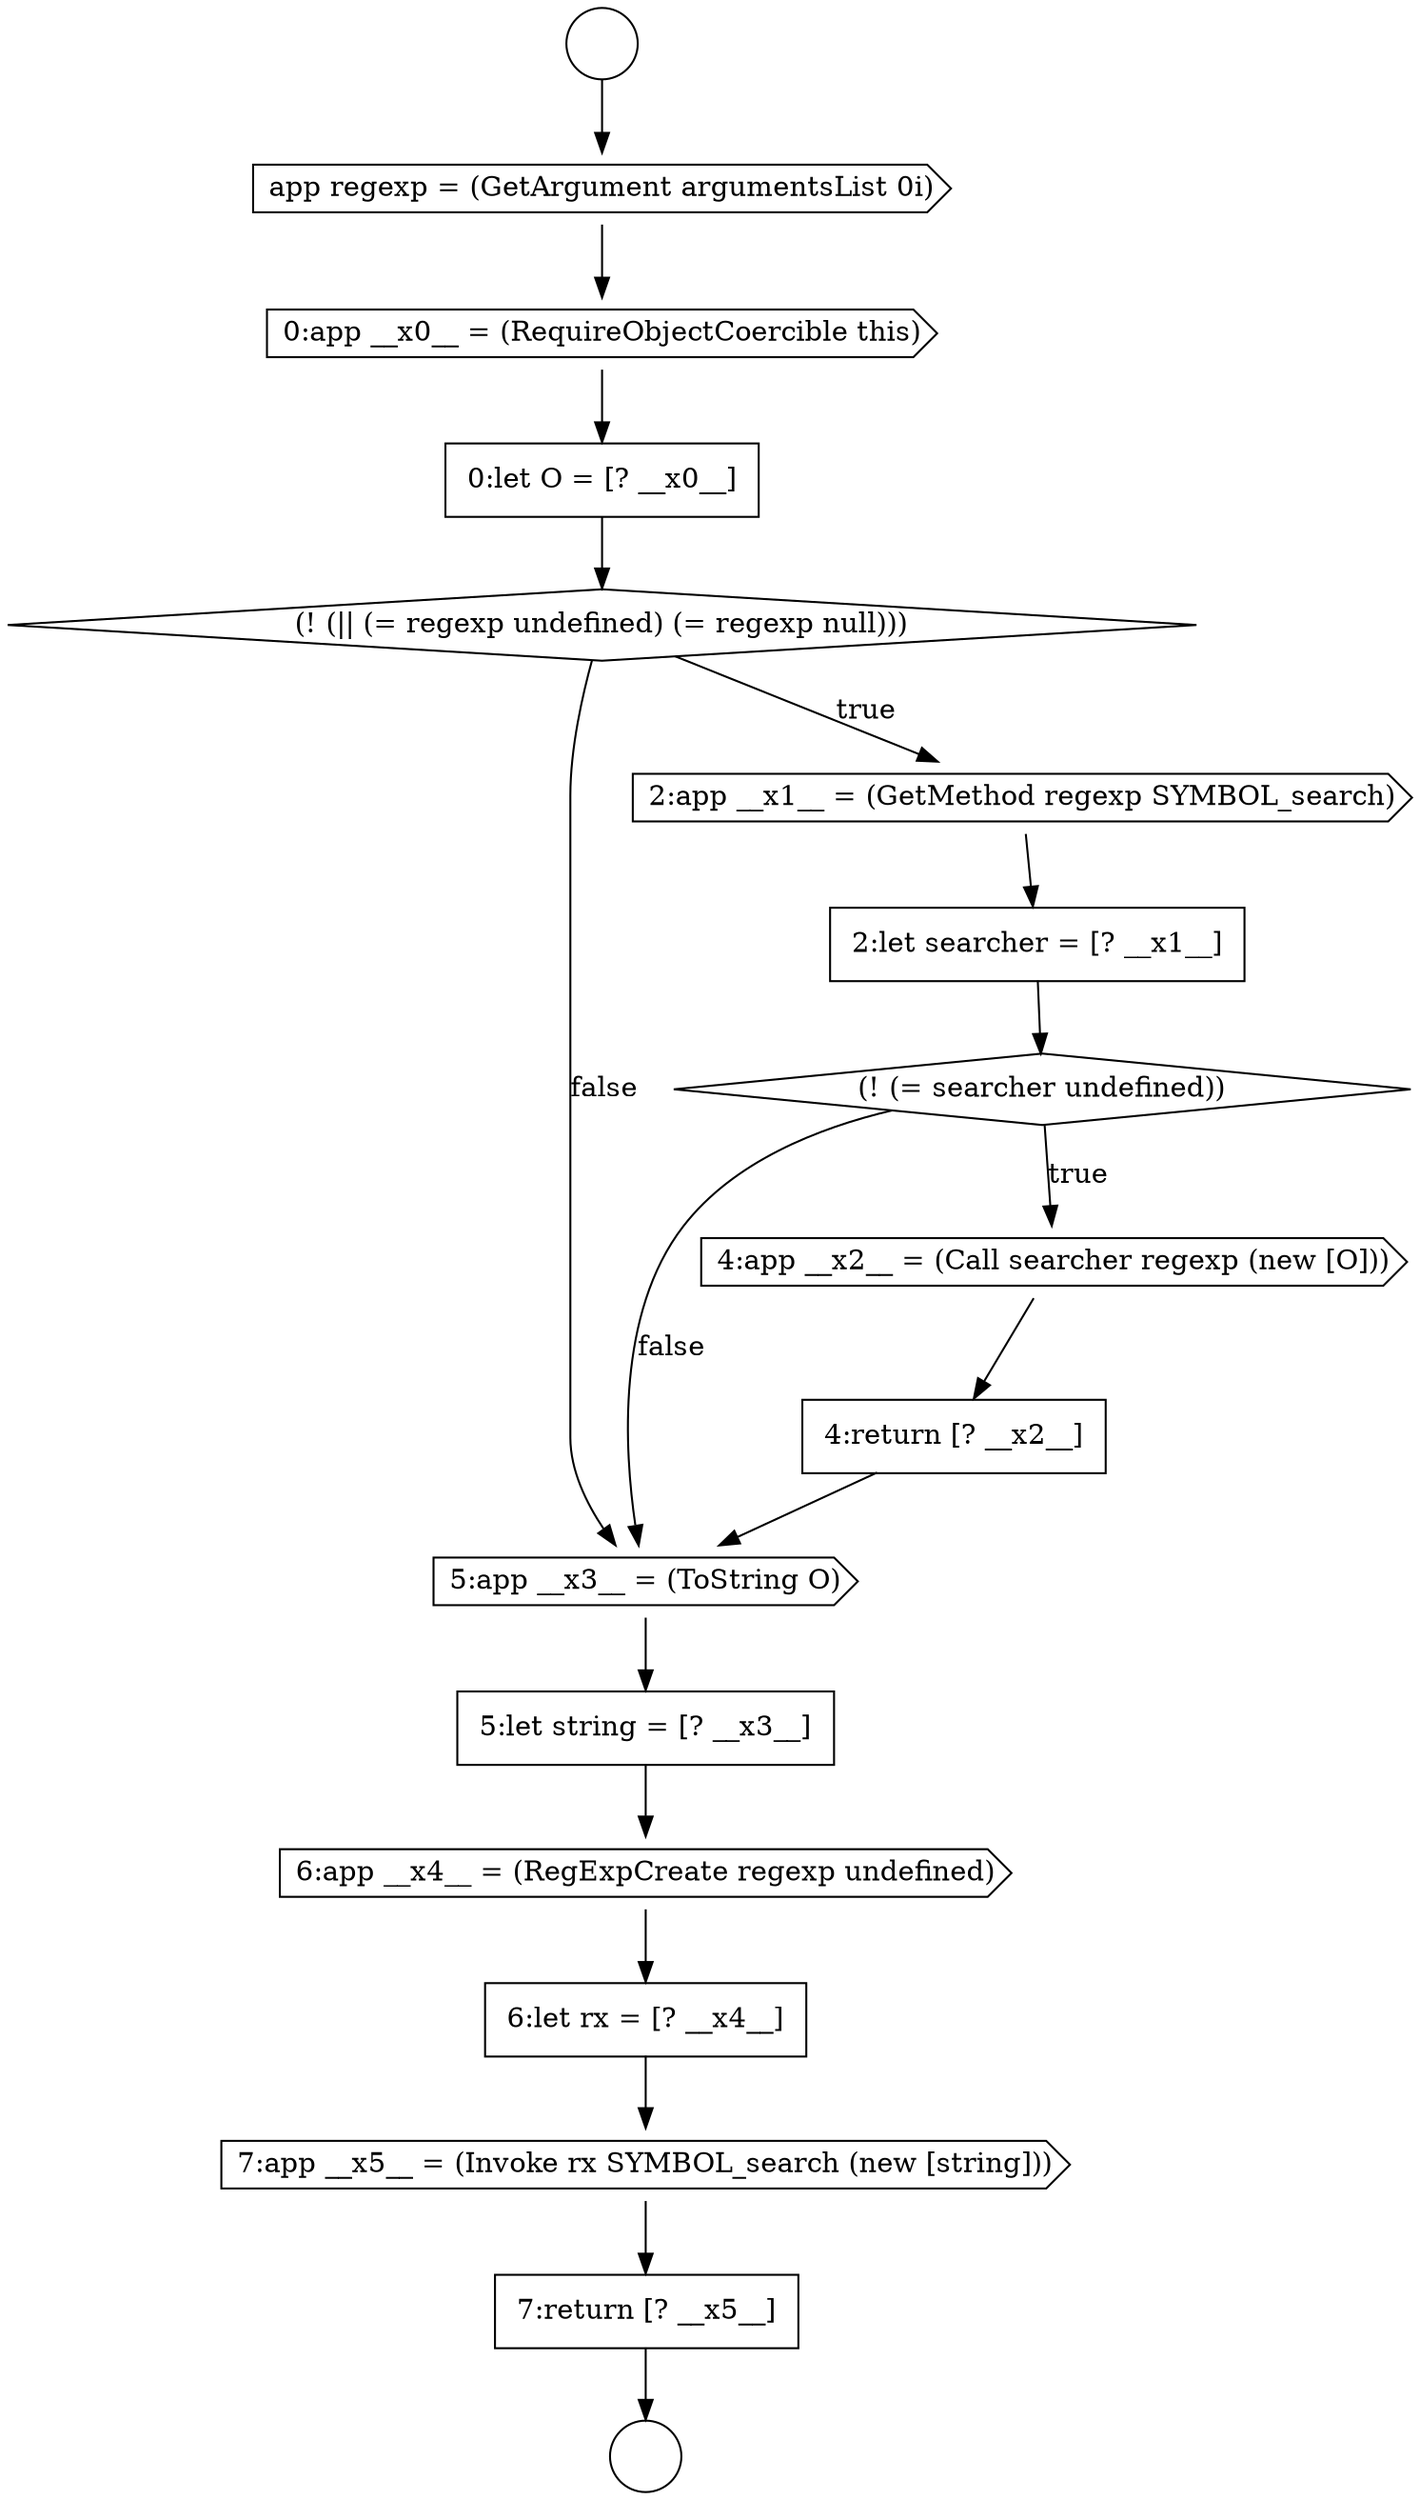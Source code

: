 digraph {
  node12774 [shape=cds, label=<<font color="black">app regexp = (GetArgument argumentsList 0i)</font>> color="black" fillcolor="white" style=filled]
  node12785 [shape=cds, label=<<font color="black">6:app __x4__ = (RegExpCreate regexp undefined)</font>> color="black" fillcolor="white" style=filled]
  node12782 [shape=none, margin=0, label=<<font color="black">
    <table border="0" cellborder="1" cellspacing="0" cellpadding="10">
      <tr><td align="left">4:return [? __x2__]</td></tr>
    </table>
  </font>> color="black" fillcolor="white" style=filled]
  node12777 [shape=diamond, label=<<font color="black">(! (|| (= regexp undefined) (= regexp null)))</font>> color="black" fillcolor="white" style=filled]
  node12783 [shape=cds, label=<<font color="black">5:app __x3__ = (ToString O)</font>> color="black" fillcolor="white" style=filled]
  node12778 [shape=cds, label=<<font color="black">2:app __x1__ = (GetMethod regexp SYMBOL_search)</font>> color="black" fillcolor="white" style=filled]
  node12780 [shape=diamond, label=<<font color="black">(! (= searcher undefined))</font>> color="black" fillcolor="white" style=filled]
  node12772 [shape=circle label=" " color="black" fillcolor="white" style=filled]
  node12781 [shape=cds, label=<<font color="black">4:app __x2__ = (Call searcher regexp (new [O]))</font>> color="black" fillcolor="white" style=filled]
  node12773 [shape=circle label=" " color="black" fillcolor="white" style=filled]
  node12788 [shape=none, margin=0, label=<<font color="black">
    <table border="0" cellborder="1" cellspacing="0" cellpadding="10">
      <tr><td align="left">7:return [? __x5__]</td></tr>
    </table>
  </font>> color="black" fillcolor="white" style=filled]
  node12776 [shape=none, margin=0, label=<<font color="black">
    <table border="0" cellborder="1" cellspacing="0" cellpadding="10">
      <tr><td align="left">0:let O = [? __x0__]</td></tr>
    </table>
  </font>> color="black" fillcolor="white" style=filled]
  node12787 [shape=cds, label=<<font color="black">7:app __x5__ = (Invoke rx SYMBOL_search (new [string]))</font>> color="black" fillcolor="white" style=filled]
  node12779 [shape=none, margin=0, label=<<font color="black">
    <table border="0" cellborder="1" cellspacing="0" cellpadding="10">
      <tr><td align="left">2:let searcher = [? __x1__]</td></tr>
    </table>
  </font>> color="black" fillcolor="white" style=filled]
  node12784 [shape=none, margin=0, label=<<font color="black">
    <table border="0" cellborder="1" cellspacing="0" cellpadding="10">
      <tr><td align="left">5:let string = [? __x3__]</td></tr>
    </table>
  </font>> color="black" fillcolor="white" style=filled]
  node12786 [shape=none, margin=0, label=<<font color="black">
    <table border="0" cellborder="1" cellspacing="0" cellpadding="10">
      <tr><td align="left">6:let rx = [? __x4__]</td></tr>
    </table>
  </font>> color="black" fillcolor="white" style=filled]
  node12775 [shape=cds, label=<<font color="black">0:app __x0__ = (RequireObjectCoercible this)</font>> color="black" fillcolor="white" style=filled]
  node12778 -> node12779 [ color="black"]
  node12783 -> node12784 [ color="black"]
  node12782 -> node12783 [ color="black"]
  node12779 -> node12780 [ color="black"]
  node12775 -> node12776 [ color="black"]
  node12774 -> node12775 [ color="black"]
  node12787 -> node12788 [ color="black"]
  node12788 -> node12773 [ color="black"]
  node12786 -> node12787 [ color="black"]
  node12776 -> node12777 [ color="black"]
  node12784 -> node12785 [ color="black"]
  node12772 -> node12774 [ color="black"]
  node12777 -> node12778 [label=<<font color="black">true</font>> color="black"]
  node12777 -> node12783 [label=<<font color="black">false</font>> color="black"]
  node12781 -> node12782 [ color="black"]
  node12785 -> node12786 [ color="black"]
  node12780 -> node12781 [label=<<font color="black">true</font>> color="black"]
  node12780 -> node12783 [label=<<font color="black">false</font>> color="black"]
}
